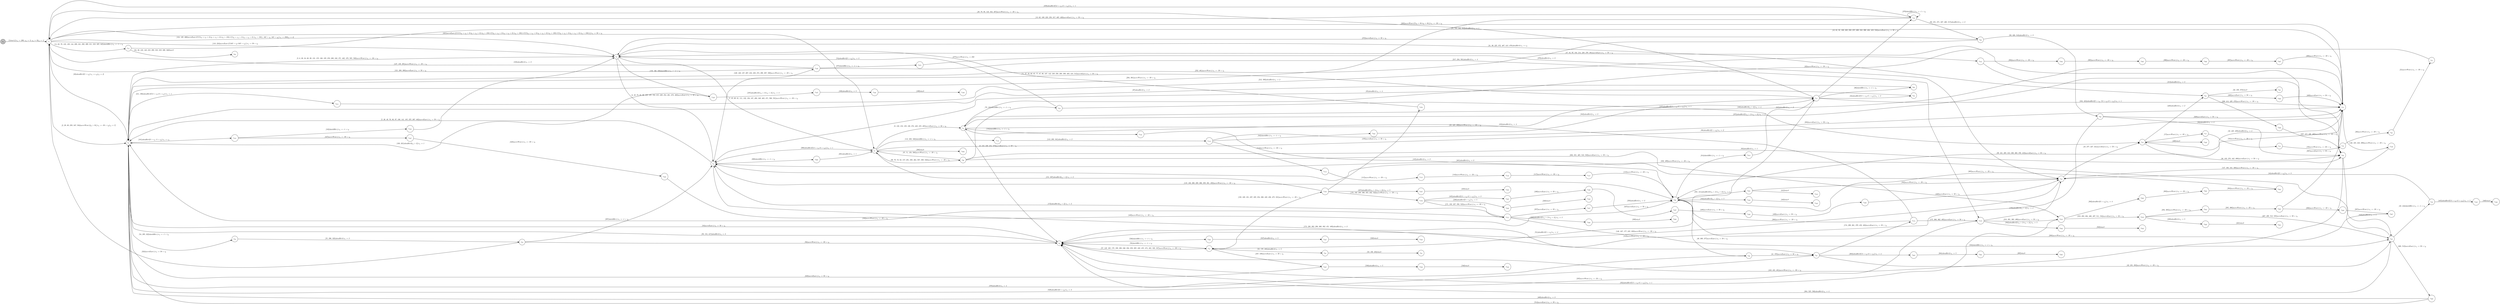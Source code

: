 digraph EFSM{
  graph [rankdir="LR", fontname="Latin Modern Math"];
  node [color="black", fillcolor="white", shape="circle", style="filled", fontname="Latin Modern Math"];
  edge [fontname="Latin Modern Math"];

  s0[fillcolor="gray", label=<s<sub>0</sub>>];
  s1[label=<s<sub>1</sub>>];
  s2[label=<s<sub>2</sub>>];
  s3[label=<s<sub>3</sub>>];
  s4[label=<s<sub>4</sub>>];
  s7[label=<s<sub>7</sub>>];
  s8[label=<s<sub>8</sub>>];
  s9[label=<s<sub>9</sub>>];
  s11[label=<s<sub>11</sub>>];
  s12[label=<s<sub>12</sub>>];
  s14[label=<s<sub>14</sub>>];
  s15[label=<s<sub>15</sub>>];
  s16[label=<s<sub>16</sub>>];
  s17[label=<s<sub>17</sub>>];
  s18[label=<s<sub>18</sub>>];
  s19[label=<s<sub>19</sub>>];
  s20[label=<s<sub>20</sub>>];
  s21[label=<s<sub>21</sub>>];
  s24[label=<s<sub>24</sub>>];
  s31[label=<s<sub>31</sub>>];
  s32[label=<s<sub>32</sub>>];
  s36[label=<s<sub>36</sub>>];
  s39[label=<s<sub>39</sub>>];
  s40[label=<s<sub>40</sub>>];
  s41[label=<s<sub>41</sub>>];
  s42[label=<s<sub>42</sub>>];
  s43[label=<s<sub>43</sub>>];
  s44[label=<s<sub>44</sub>>];
  s46[label=<s<sub>46</sub>>];
  s51[label=<s<sub>51</sub>>];
  s52[label=<s<sub>52</sub>>];
  s53[label=<s<sub>53</sub>>];
  s54[label=<s<sub>54</sub>>];
  s55[label=<s<sub>55</sub>>];
  s64[label=<s<sub>64</sub>>];
  s66[label=<s<sub>66</sub>>];
  s73[label=<s<sub>73</sub>>];
  s92[label=<s<sub>92</sub>>];
  s93[label=<s<sub>93</sub>>];
  s112[label=<s<sub>112</sub>>];
  s113[label=<s<sub>113</sub>>];
  s114[label=<s<sub>114</sub>>];
  s115[label=<s<sub>115</sub>>];
  s116[label=<s<sub>116</sub>>];
  s117[label=<s<sub>117</sub>>];
  s120[label=<s<sub>120</sub>>];
  s129[label=<s<sub>129</sub>>];
  s134[label=<s<sub>134</sub>>];
  s146[label=<s<sub>146</sub>>];
  s150[label=<s<sub>150</sub>>];
  s162[label=<s<sub>162</sub>>];
  s163[label=<s<sub>163</sub>>];
  s170[label=<s<sub>170</sub>>];
  s171[label=<s<sub>171</sub>>];
  s174[label=<s<sub>174</sub>>];
  s175[label=<s<sub>175</sub>>];
  s181[label=<s<sub>181</sub>>];
  s182[label=<s<sub>182</sub>>];
  s197[label=<s<sub>197</sub>>];
  s198[label=<s<sub>198</sub>>];
  s199[label=<s<sub>199</sub>>];
  s200[label=<s<sub>200</sub>>];
  s211[label=<s<sub>211</sub>>];
  s212[label=<s<sub>212</sub>>];
  s218[label=<s<sub>218</sub>>];
  s219[label=<s<sub>219</sub>>];
  s220[label=<s<sub>220</sub>>];
  s221[label=<s<sub>221</sub>>];
  s226[label=<s<sub>226</sub>>];
  s239[label=<s<sub>239</sub>>];
  s240[label=<s<sub>240</sub>>];
  s247[label=<s<sub>247</sub>>];
  s263[label=<s<sub>263</sub>>];
  s264[label=<s<sub>264</sub>>];
  s265[label=<s<sub>265</sub>>];
  s275[label=<s<sub>275</sub>>];
  s284[label=<s<sub>284</sub>>];
  s285[label=<s<sub>285</sub>>];
  s286[label=<s<sub>286</sub>>];
  s287[label=<s<sub>287</sub>>];
  s302[label=<s<sub>302</sub>>];
  s303[label=<s<sub>303</sub>>];
  s304[label=<s<sub>304</sub>>];
  s314[label=<s<sub>314</sub>>];
  s331[label=<s<sub>331</sub>>];
  s338[label=<s<sub>338</sub>>];
  s339[label=<s<sub>339</sub>>];
  s342[label=<s<sub>342</sub>>];
  s357[label=<s<sub>357</sub>>];
  s388[label=<s<sub>388</sub>>];
  s394[label=<s<sub>394</sub>>];
  s395[label=<s<sub>395</sub>>];
  s396[label=<s<sub>396</sub>>];
  s397[label=<s<sub>397</sub>>];
  s408[label=<s<sub>408</sub>>];
  s412[label=<s<sub>412</sub>>];
  s426[label=<s<sub>426</sub>>];
  s435[label=<s<sub>435</sub>>];
  s436[label=<s<sub>436</sub>>];
  s437[label=<s<sub>437</sub>>];
  s438[label=<s<sub>438</sub>>];
  s439[label=<s<sub>439</sub>>];
  s445[label=<s<sub>445</sub>>];
  s446[label=<s<sub>446</sub>>];
  s447[label=<s<sub>447</sub>>];
  s448[label=<s<sub>448</sub>>];
  s457[label=<s<sub>457</sub>>];
  s458[label=<s<sub>458</sub>>];
  s468[label=<s<sub>468</sub>>];
  s476[label=<s<sub>476</sub>>];
  s502[label=<s<sub>502</sub>>];
  s503[label=<s<sub>503</sub>>];
  s526[label=<s<sub>526</sub>>];
  s527[label=<s<sub>527</sub>>];
  s528[label=<s<sub>528</sub>>];
  s539[label=<s<sub>539</sub>>];
  s540[label=<s<sub>540</sub>>];

  s0->s1[label=<<i> [1]start:2/o<sub>1</sub> := 200, o<sub>2</sub> := 3, o<sub>3</sub> := 0&#91;r<sub>2</sub> := 1&#93;</i>>];
  s9->s2[label=<<i> [10]moveEast:1/o<sub>1</sub> := 50 + i<sub>0</sub></i>>];
  s14->s15[label=<<i> [15, 145, 242, 312]alienHit:0/o<sub>1</sub> := 1</i>>];
  s16->s17[label=<<i> [17]moveWest:1/o<sub>1</sub> := -50 + i<sub>0</sub></i>>];
  s17->s18[label=<<i> [18]moveWest:1/o<sub>1</sub> := -50 + i<sub>0</sub></i>>];
  s18->s19[label=<<i> [19]moveWest:1/o<sub>1</sub> := -50 + i<sub>0</sub></i>>];
  s19->s20[label=<<i> [20]moveWest:1/o<sub>1</sub> := -50 + i<sub>0</sub></i>>];
  s20->s21[label=<<i> [21]moveWest:1/o<sub>1</sub> := -50 + i<sub>0</sub></i>>];
  s21->s8[label=<<i> [22]moveWest:1/o<sub>1</sub> := -50 + i<sub>0</sub></i>>];
  s11->s24[label=<<i> [24]alienHit:0&#91;!(5 &gt; r<sub>2</sub>&or;5 &gt; r<sub>2</sub>)&#93;/o<sub>1</sub> := 3</i>>];
  s24->s4[label=<<i> [25]alienHit:0/o<sub>1</sub> := 4</i>>];
  s1->s2[label=<<i> [33]alienHit:0&#91;2 &gt; r<sub>2</sub>&#93;/o<sub>1</sub> := r<sub>2</sub>&#91;r<sub>2</sub> := 2&#93;</i>>];
  s7->s15[label=<<i> [38]alienHit:0&#91;3 &gt; r<sub>2</sub>&#93;/o<sub>1</sub> := 2</i>>];
  s40->s41[label=<<i> [41, 378]moveEast:1/o<sub>1</sub> := 50 + i<sub>0</sub></i>>];
  s42->s43[label=<<i> [43, 444]shieldHit:1/o<sub>1</sub> := -1 + i<sub>0</sub></i>>];
  s43->s44[label=<<i> [44]alienHit:0&#91;3 &gt; r<sub>2</sub>&#93;/o<sub>1</sub> := 3</i>>];
  s11->s51[label=<<i> [51]alienHit:0&#91;3 &gt; r<sub>2</sub>&#93;/o<sub>1</sub> := 4</i>>];
  s51->s52[label=<<i> [52, 179, 483]alienHit:0/o<sub>1</sub> := 5</i>>];
  s52->s53[label=<<i> [53, 180, 484]win:0</i>>];
  s55->s9[label=<<i> [56]moveWest:1/o<sub>1</sub> := -50 + i<sub>0</sub></i>>];
  s51->s9[label=<<i> [58]shieldHit:1/o<sub>1</sub> := -1 + i<sub>0</sub></i>>];
  s11->s66[label=<<i> [66]shieldHit:1/o<sub>1</sub> := -1 + i<sub>0</sub></i>>];
  s66->s2[label=<<i> [67]alienHit:0/o<sub>1</sub> := 2</i>>];
  s36->s7[label=<<i> [37, 71, 158, 508]moveWest:1/o<sub>1</sub> := -50 + i<sub>0</sub></i>>];
  s36->s73[label=<<i> [73, 101]shieldHit:1/o<sub>1</sub> := -1 + i<sub>0</sub></i>>];
  s73->s3[label=<<i> [74]alienHit:0&#91;3 &gt; r<sub>2</sub>&#93;/o<sub>1</sub> := 3</i>>];
  s36->s46[label=<<i> [83]alienHit:0/o<sub>1</sub> := 1</i>>];
  s93->s46[label=<<i> [94]alienHit:0/o<sub>1</sub> := 4</i>>];
  s31->s32[label=<<i> [32, 100, 373]win:0</i>>];
  s73->s16[label=<<i> [102]alienHit:0&#91;!(3 &gt; r<sub>2</sub>&or;3 &gt; r<sub>2</sub>)&#93;/o<sub>1</sub> := 1</i>>];
  s1->s3[label=<<i> [110, 224]moveEast:1&#91;!(345 &gt; i<sub>0</sub>&or;345 &gt; i<sub>0</sub>)&#93;/o<sub>1</sub> := 50 + i<sub>0</sub></i>>];
  s113->s114[label=<<i> [114]moveWest:1/o<sub>1</sub> := -50 + i<sub>0</sub></i>>];
  s114->s115[label=<<i> [115]moveWest:1/o<sub>1</sub> := -50 + i<sub>0</sub></i>>];
  s115->s116[label=<<i> [116]moveWest:1/o<sub>1</sub> := -50 + i<sub>0</sub></i>>];
  s116->s117[label=<<i> [117]moveWest:1/o<sub>1</sub> := -50 + i<sub>0</sub></i>>];
  s117->s39[label=<<i> [118]moveWest:1/o<sub>1</sub> := -50 + i<sub>0</sub></i>>];
  s1->s3[label=<<i> [124, 128, 406]moveEast:1&#91;!(!(!(i<sub>0</sub> + r<sub>2</sub> &gt; 0&or;i<sub>0</sub> + r<sub>2</sub> &gt; 0)&or;i<sub>0</sub> &gt; 150)&or;!(!(i<sub>0</sub> + r<sub>2</sub> &gt; 0&or;i<sub>0</sub> + r<sub>2</sub> &gt; 0)&or;i<sub>0</sub> &gt; 150)), 345 &gt; i<sub>0</sub>, 345 &gt; i<sub>0</sub>&#93;/o<sub>1</sub> := 250&#91;r<sub>2</sub> := 4&#93;</i>>];
  s129->s2[label=<<i> [130, 321]alienHit:0&#91;r<sub>2</sub> &gt; 3&#93;/o<sub>1</sub> := 1</i>>];
  s8->s134[label=<<i> [134]shieldHit:1/o<sub>1</sub> := -1 + i<sub>0</sub></i>>];
  s134->s39[label=<<i> [135]alienHit:0/o<sub>1</sub> := 2</i>>];
  s120->s1[label=<<i> [127, 138, 291]moveWest:1/o<sub>1</sub> := -50 + i<sub>0</sub></i>>];
  s150->s7[label=<<i> [151, 387]alienHit:0&#91;r<sub>2</sub> &gt; 2&#93;/o<sub>1</sub> := 2</i>>];
  s7->s8[label=<<i> [8, 133, 152, 159, 188, 374, 422, 472, 485]moveEast:1/o<sub>1</sub> := 50 + i<sub>0</sub></i>>];
  s8->s9[label=<<i> [9, 153, 189, 454, 473]moveEast:1/o<sub>1</sub> := 50 + i<sub>0</sub></i>>];
  s9->s2[label=<<i> [59, 154, 417]alienHit:0/o<sub>1</sub> := 3</i>>];
  s8->s15[label=<<i> [160]alienHit:0&#91;r<sub>2</sub> &gt; 2&#93;/o<sub>1</sub> := 4</i>>];
  s39->s162[label=<<i> [162]alienHit:0&#91;r<sub>2</sub> &gt; 2&#93;/o<sub>1</sub> := 5</i>>];
  s162->s163[label=<<i> [163]win:0</i>>];
  s11->s15[label=<<i> [164, 424]alienHit:0&#91;5 &gt; r<sub>2</sub>, !(3 &gt; r<sub>2</sub>&or;3 &gt; r<sub>2</sub>)&#93;/o<sub>1</sub> := 1</i>>];
  s15->s146[label=<<i> [146, 165, 243, 399]moveWest:1/o<sub>1</sub> := -50 + i<sub>0</sub></i>>];
  s146->s44[label=<<i> [147, 166, 244, 400]moveWest:1/o<sub>1</sub> := -50 + i<sub>0</sub></i>>];
  s44->s9[label=<<i> [148, 167, 177, 245, 333]moveWest:1/o<sub>1</sub> := -50 + i<sub>0</sub></i>>];
  s171->s4[label=<<i> [172]alienHit:0&#91;r<sub>2</sub> &gt; 2&#93;/o<sub>1</sub> := 2</i>>];
  s175->s44[label=<<i> [176]alienHit:0&#91;r<sub>2</sub> &gt; 2&#93;/o<sub>1</sub> := 4</i>>];
  s2->s181[label=<<i> [181]alienHit:0&#91;3 &gt; r<sub>2</sub>, 3 &gt; r<sub>2</sub>&#93;/o<sub>1</sub> := r<sub>2</sub></i>>];
  s181->s182[label=<<i> [182]shieldHit:1/o<sub>1</sub> := -1 + i<sub>0</sub></i>>];
  s182->s3[label=<<i> [183]alienHit:0/o<sub>1</sub> := 3</i>>];
  s171->s2[label=<<i> [194]moveWest:1/o<sub>1</sub> := -50 + i<sub>0</sub></i>>];
  s129->s197[label=<<i> [197]alienHit:0&#91;!(r<sub>2</sub> &gt; 3&or;r<sub>2</sub> &gt; 3)&#93;/o<sub>1</sub> := 4</i>>];
  s197->s198[label=<<i> [198]alienHit:0/o<sub>1</sub> := 5</i>>];
  s198->s199[label=<<i> [199]win:0</i>>];
  s4->s200[label=<<i> [200]shieldHit:1/o<sub>1</sub> := -1 + i<sub>0</sub></i>>];
  s200->s7[label=<<i> [201]alienHit:0/o<sub>1</sub> := 1</i>>];
  s113->s15[label=<<i> [204]moveEast:1/o<sub>1</sub> := 50 + i<sub>0</sub></i>>];
  s120->s1[label=<<i> [121, 208, 308]moveEast:1/o<sub>1</sub> := 50 + i<sub>0</sub></i>>];
  s2->s211[label=<<i> [211, 392]alienHit:0&#91;!(3 &gt; r<sub>2</sub>&or;3 &gt; r<sub>2</sub>)&#93;/o<sub>1</sub> := 1</i>>];
  s211->s212[label=<<i> [212, 393]alienHit:0/o<sub>1</sub> := 2</i>>];
  s212->s46[label=<<i> [213]alienHit:0/o<sub>1</sub> := 3</i>>];
  s46->s3[label=<<i> [47, 84, 95, 104, 214, 228, 279, 491]moveEast:1/o<sub>1</sub> := 50 + i<sub>0</sub></i>>];
  s175->s218[label=<<i> [218, 301, 363, 496]moveEast:1/o<sub>1</sub> := 50 + i<sub>0</sub></i>>];
  s218->s219[label=<<i> [219, 283, 364, 466, 497, 511, 534]moveEast:1/o<sub>1</sub> := 50 + i<sub>0</sub></i>>];
  s219->s220[label=<<i> [220]alienHit:0/o<sub>1</sub> := 5</i>>];
  s220->s221[label=<<i> [221]win:0</i>>];
  s41->s42[label=<<i> [42, 231, 383]moveWest:1/o<sub>1</sub> := -50 + i<sub>0</sub></i>>];
  s42->s4[label=<<i> [232, 499]moveWest:1/o<sub>1</sub> := -50 + i<sub>0</sub></i>>];
  s120->s175[label=<<i> [217, 234, 501]alienHit:0/o<sub>1</sub> := 4</i>>];
  s175->s9[label=<<i> [235]moveWest:1/o<sub>1</sub> := -50 + i<sub>0</sub></i>>];
  s170->s239[label=<<i> [239]alienHit:0&#91;3 &gt; r<sub>2</sub>&#93;/o<sub>1</sub> := 5</i>>];
  s239->s240[label=<<i> [240]win:0</i>>];
  s51->s247[label=<<i> [247, 538]moveEast:1/o<sub>1</sub> := 50 + i<sub>0</sub></i>>];
  s247->s2[label=<<i> [248]moveEast:1/o<sub>1</sub> := 50 + i<sub>0</sub></i>>];
  s92->s2[label=<<i> [252, 461]moveWest:1/o<sub>1</sub> := -50 + i<sub>0</sub></i>>];
  s1->s2[label=<<i> [2, 29, 89, 259, 347, 504]moveWest:1&#91;i<sub>0</sub> &gt; 91&#93;/o<sub>1</sub> := -50 + i<sub>0</sub>&#91;r<sub>2</sub> := 5&#93;</i>>];
  s41->s263[label=<<i> [263]alienHit:0&#91;!(3 &gt; r<sub>2</sub>&or;3 &gt; r<sub>2</sub>)&#93;/o<sub>1</sub> := 4</i>>];
  s263->s264[label=<<i> [264]alienHit:0/o<sub>1</sub> := 5</i>>];
  s264->s265[label=<<i> [265]win:0</i>>];
  s7->s4[label=<<i> [266]alienHit:0&#91;!(3 &gt; r<sub>2</sub>&or;3 &gt; r<sub>2</sub>)&#93;/o<sub>1</sub> := 1</i>>];
  s4->s2[label=<<i> [5, 26, 49, 76, 86, 97, 106, 141, 185, 255, 267, 402]moveEast:1/o<sub>1</sub> := 50 + i<sub>0</sub></i>>];
  s12->s12[label=<<i> [270]shieldHit:1/o<sub>1</sub> := -1 + i<sub>0</sub></i>>];
  s12->s92[label=<<i> [92, 251, 271, 327, 460, 517]alienHit:0/o<sub>1</sub> := 2</i>>];
  s92->s3[label=<<i> [272]moveEast:1/o<sub>1</sub> := 50 + i<sub>0</sub></i>>];
  s3->s4[label=<<i> [4, 48, 75, 85, 96, 105, 125, 184, 215, 229, 254, 261, 273, 492]moveEast:1/o<sub>1</sub> := 50 + i<sub>0</sub></i>>];
  s120->s275[label=<<i> [275]shieldHit:1/o<sub>1</sub> := -1 + i<sub>0</sub></i>>];
  s275->s44[label=<<i> [276]alienHit:0/o<sub>1</sub> := 3</i>>];
  s44->s16[label=<<i> [45, 277, 427, 441]moveEast:1/o<sub>1</sub> := 50 + i<sub>0</sub></i>>];
  s16->s46[label=<<i> [46, 103, 278, 442, 490]moveEast:1/o<sub>1</sub> := 50 + i<sub>0</sub></i>>];
  s36->s218[label=<<i> [282, 351, 465, 510, 533]moveEast:1/o<sub>1</sub> := 50 + i<sub>0</sub></i>>];
  s219->s284[label=<<i> [284, 365]moveWest:1/o<sub>1</sub> := -50 + i<sub>0</sub></i>>];
  s284->s285[label=<<i> [285, 366]moveWest:1/o<sub>1</sub> := -50 + i<sub>0</sub></i>>];
  s285->s286[label=<<i> [286]moveWest:1/o<sub>1</sub> := -50 + i<sub>0</sub></i>>];
  s286->s287[label=<<i> [287]moveWest:1/o<sub>1</sub> := -50 + i<sub>0</sub></i>>];
  s287->s39[label=<<i> [288]moveWest:1/o<sub>1</sub> := -50 + i<sub>0</sub></i>>];
  s12->s2[label=<<i> [294, 391]moveWest:1/o<sub>1</sub> := -50 + i<sub>0</sub></i>>];
  s2->s54[label=<<i> [54, 295, 322]shieldHit:1/o<sub>1</sub> := -1 + i<sub>0</sub></i>>];
  s54->s55[label=<<i> [55, 296, 323]alienHit:0/o<sub>1</sub> := 2</i>>];
  s55->s4[label=<<i> [297]shieldHit:1/o<sub>1</sub> := -1 + i<sub>0</sub></i>>];
  s174->s175[label=<<i> [175, 300, 362, 495]moveEast:1/o<sub>1</sub> := 50 + i<sub>0</sub></i>>];
  s218->s302[label=<<i> [302]alienHit:0&#91;3 &gt; r<sub>2</sub>&#93;/o<sub>1</sub> := 4</i>>];
  s302->s303[label=<<i> [303]moveWest:1/o<sub>1</sub> := -50 + i<sub>0</sub></i>>];
  s303->s304[label=<<i> [304]moveWest:1/o<sub>1</sub> := -50 + i<sub>0</sub></i>>];
  s304->s39[label=<<i> [305]moveWest:1/o<sub>1</sub> := -50 + i<sub>0</sub></i>>];
  s4->s120[label=<<i> [120, 126, 137, 207, 216, 233, 274, 290, 307, 500]moveWest:1/o<sub>1</sub> := -50 + i<sub>0</sub></i>>];
  s39->s314[label=<<i> [314]shieldHit:1/o<sub>1</sub> := -1 + i<sub>0</sub></i>>];
  s314->s11[label=<<i> [315]alienHit:0/o<sub>1</sub> := 2</i>>];
  s12->s1[label=<<i> [13, 62, 109, 223, 258, 317, 405, 420]moveEast:1/o<sub>1</sub> := 50 + i<sub>0</sub></i>>];
  s3->s129[label=<<i> [129, 196, 320]shieldHit:1/o<sub>1</sub> := -1 + i<sub>0</sub></i>>];
  s55->s1[label=<<i> [324]moveEast:1/o<sub>1</sub> := 50 + i<sub>0</sub></i>>];
  s1->s14[label=<<i> [14, 63, 79, 122, 139, 144, 209, 241, 292, 309, 311, 318, 325, 345]shieldHit:1/o<sub>1</sub> := -1 + i<sub>0</sub></i>>];
  s14->s64[label=<<i> [64, 80, 123, 140, 210, 293, 310, 319, 326, 346]lose:0</i>>];
  s92->s93[label=<<i> [93, 328, 518]alienHit:0/o<sub>1</sub> := 3</i>>];
  s93->s15[label=<<i> [329]moveEast:1/o<sub>1</sub> := 50 + i<sub>0</sub></i>>];
  s39->s331[label=<<i> [331, 411]alienHit:0&#91;!(r<sub>2</sub> &gt; 2&or;r<sub>2</sub> &gt; 2)&#93;/o<sub>1</sub> := 4</i>>];
  s331->s44[label=<<i> [332]moveWest:1/o<sub>1</sub> := -50 + i<sub>0</sub></i>>];
  s171->s338[label=<<i> [338]alienHit:0&#91;!(r<sub>2</sub> &gt; 2&or;r<sub>2</sub> &gt; 2)&#93;/o<sub>1</sub> := 5</i>>];
  s338->s339[label=<<i> [339]win:0</i>>];
  s7->s112[label=<<i> [112, 202, 340]shieldHit:1/o<sub>1</sub> := -1 + i<sub>0</sub></i>>];
  s112->s113[label=<<i> [113, 203, 341]alienHit:0/o<sub>1</sub> := 2</i>>];
  s113->s342[label=<<i> [342]shieldHit:1/o<sub>1</sub> := -1 + i<sub>0</sub></i>>];
  s342->s11[label=<<i> [343]alienHit:0/o<sub>1</sub> := 3</i>>];
  s218->s9[label=<<i> [352]alienHit:0&#91;!(3 &gt; r<sub>2</sub>&or;3 &gt; r<sub>2</sub>)&#93;/o<sub>1</sub> := 1</i>>];
  s170->s171[label=<<i> [171, 193, 337, 356, 523]moveWest:1/o<sub>1</sub> := -50 + i<sub>0</sub></i>>];
  s171->s357[label=<<i> [357]moveEast:1/o<sub>1</sub> := 50 + i<sub>0</sub></i>>];
  s357->s39[label=<<i> [358]alienHit:0/o<sub>1</sub> := 2</i>>];
  s285->s15[label=<<i> [367]moveEast:1/o<sub>1</sub> := 50 + i<sub>0</sub></i>>];
  s39->s40[label=<<i> [40, 369, 377]moveEast:1/o<sub>1</sub> := 50 + i<sub>0</sub></i>>];
  s40->s2[label=<<i> [370]alienHit:0/o<sub>1</sub> := 4</i>>];
  s8->s15[label=<<i> [375]alienHit:0&#91;!(r<sub>2</sub> &gt; 2&or;r<sub>2</sub> &gt; 2)&#93;/o<sub>1</sub> := 2</i>>];
  s15->s39[label=<<i> [39, 161, 205, 313, 330, 368, 376, 410]moveEast:1/o<sub>1</sub> := 50 + i<sub>0</sub></i>>];
  s174->s39[label=<<i> [380]moveWest:1/o<sub>1</sub> := -50 + i<sub>0</sub></i>>];
  s39->s4[label=<<i> [119, 136, 206, 289, 306, 359, 381, 450]moveWest:1/o<sub>1</sub> := -50 + i<sub>0</sub></i>>];
  s4->s41[label=<<i> [173, 230, 262, 298, 360, 382, 451, 493]alienHit:0/o<sub>1</sub> := 3</i>>];
  s7->s388[label=<<i> [388]win:0</i>>];
  s212->s394[label=<<i> [394]moveWest:1/o<sub>1</sub> := -50 + i<sub>0</sub></i>>];
  s394->s395[label=<<i> [395]moveWest:1/o<sub>1</sub> := -50 + i<sub>0</sub></i>>];
  s395->s396[label=<<i> [396]moveWest:1/o<sub>1</sub> := -50 + i<sub>0</sub></i>>];
  s396->s397[label=<<i> [397]moveWest:1/o<sub>1</sub> := -50 + i<sub>0</sub></i>>];
  s397->s15[label=<<i> [398]moveWest:1/o<sub>1</sub> := -50 + i<sub>0</sub></i>>];
  s44->s4[label=<<i> [401]alienHit:0/o<sub>1</sub> := 3</i>>];
  s3->s31[label=<<i> [31, 99, 225, 372, 407, 413, 478]alienHit:0/o<sub>1</sub> := r<sub>2</sub></i>>];
  s31->s408[label=<<i> [408]moveEast:1/o<sub>1</sub> := 50 + i<sub>0</sub></i>>];
  s408->s15[label=<<i> [409]moveEast:1/o<sub>1</sub> := 50 + i<sub>0</sub></i>>];
  s331->s412[label=<<i> [412]win:0</i>>];
  s2->s11[label=<<i> [11, 27, 50, 60, 65, 77, 87, 90, 107, 142, 249, 256, 268, 389, 403, 418, 515]moveEast:1/o<sub>1</sub> := 50 + i<sub>0</sub></i>>];
  s1->s7[label=<<i> [421]moveEast:1&#91;!(!(!(!(i<sub>0</sub> + r<sub>2</sub> &gt; 0&or;i<sub>0</sub> + r<sub>2</sub> &gt; 0)&or;i<sub>0</sub> &gt; 150)&or;!(!(i<sub>0</sub> + r<sub>2</sub> &gt; 0&or;i<sub>0</sub> + r<sub>2</sub> &gt; 0)&or;i<sub>0</sub> &gt; 150))&or;!(!(!(i<sub>0</sub> + r<sub>2</sub> &gt; 0&or;i<sub>0</sub> + r<sub>2</sub> &gt; 0)&or;i<sub>0</sub> &gt; 150)&or;!(!(i<sub>0</sub> + r<sub>2</sub> &gt; 0&or;i<sub>0</sub> + r<sub>2</sub> &gt; 0)&or;i<sub>0</sub> &gt; 150)))&#93;/o<sub>1</sub> := 50 + i<sub>0</sub></i>>];
  s15->s16[label=<<i> [16, 425, 489]alienHit:0/o<sub>1</sub> := 2</i>>];
  s16->s426[label=<<i> [426]win:0</i>>];
  s16->s31[label=<<i> [428]alienHit:0/o<sub>1</sub> := 2</i>>];
  s51->s150[label=<<i> [150, 169, 191, 237, 335, 354, 386, 433, 456, 475, 521]moveWest:1/o<sub>1</sub> := -50 + i<sub>0</sub></i>>];
  s150->s170[label=<<i> [170, 192, 238, 336, 355, 434, 522]moveWest:1/o<sub>1</sub> := -50 + i<sub>0</sub></i>>];
  s170->s435[label=<<i> [435]alienHit:0&#91;!(3 &gt; r<sub>2</sub>&or;3 &gt; r<sub>2</sub>)&#93;/o<sub>1</sub> := 3</i>>];
  s435->s436[label=<<i> [436]moveEast:1/o<sub>1</sub> := 50 + i<sub>0</sub></i>>];
  s436->s437[label=<<i> [437]moveEast:1/o<sub>1</sub> := 50 + i<sub>0</sub></i>>];
  s437->s438[label=<<i> [438]moveEast:1/o<sub>1</sub> := 50 + i<sub>0</sub></i>>];
  s438->s439[label=<<i> [439]moveEast:1/o<sub>1</sub> := 50 + i<sub>0</sub></i>>];
  s439->s44[label=<<i> [440]moveEast:1/o<sub>1</sub> := 50 + i<sub>0</sub></i>>];
  s46->s42[label=<<i> [443]alienHit:0/o<sub>1</sub> := 4</i>>];
  s43->s445[label=<<i> [445]alienHit:0&#91;!(3 &gt; r<sub>2</sub>&or;3 &gt; r<sub>2</sub>)&#93;/o<sub>1</sub> := 5</i>>];
  s445->s446[label=<<i> [446]win:0</i>>];
  s181->s447[label=<<i> [447]moveWest:1/o<sub>1</sub> := -50 + i<sub>0</sub></i>>];
  s447->s448[label=<<i> [448]moveWest:1/o<sub>1</sub> := -50 + i<sub>0</sub></i>>];
  s448->s39[label=<<i> [449]moveWest:1/o<sub>1</sub> := -50 + i<sub>0</sub></i>>];
  s41->s174[label=<<i> [174, 299, 361, 379, 452, 494]moveEast:1/o<sub>1</sub> := 50 + i<sub>0</sub></i>>];
  s174->s8[label=<<i> [453]alienHit:0/o<sub>1</sub> := 4</i>>];
  s150->s457[label=<<i> [457]alienHit:0&#91;!(r<sub>2</sub> &gt; 2&or;r<sub>2</sub> &gt; 2)&#93;/o<sub>1</sub> := 5</i>>];
  s457->s458[label=<<i> [458]win:0</i>>];
  s1->s12[label=<<i> [459]alienHit:0&#91;!(2 &gt; r<sub>2</sub>&or;2 &gt; r<sub>2</sub>)&#93;/o<sub>1</sub> := 1</i>>];
  s42->s468[label=<<i> [468, 513]moveEast:1/o<sub>1</sub> := 50 + i<sub>0</sub></i>>];
  s468->s2[label=<<i> [469]alienHit:0/o<sub>1</sub> := 3</i>>];
  s2->s3[label=<<i> [3, 6, 30, 34, 68, 98, 131, 155, 186, 195, 253, 260, 348, 371, 462, 470, 505, 530]moveWest:1/o<sub>1</sub> := -50 + i<sub>0</sub></i>>];
  s150->s476[label=<<i> [476]moveEast:1/o<sub>1</sub> := 50 + i<sub>0</sub></i>>];
  s476->s3[label=<<i> [477]moveWest:1/o<sub>1</sub> := 250</i>>];
  s31->s226[label=<<i> [226, 414, 429, 479]moveWest:1/o<sub>1</sub> := -50 + i<sub>0</sub></i>>];
  s226->s46[label=<<i> [227, 415, 430, 480]moveWest:1/o<sub>1</sub> := -50 + i<sub>0</sub></i>>];
  s46->s9[label=<<i> [416, 431, 481]moveWest:1/o<sub>1</sub> := -50 + i<sub>0</sub></i>>];
  s8->s11[label=<<i> [23, 423, 486]moveWest:1/o<sub>1</sub> := -50 + i<sub>0</sub></i>>];
  s11->s1[label=<<i> [28, 78, 88, 143, 344, 487]moveWest:1/o<sub>1</sub> := -50 + i<sub>0</sub></i>>];
  s1->s15[label=<<i> [488]moveWest:1&#91;!(i<sub>0</sub> &gt; 91&or;i<sub>0</sub> &gt; 91)&#93;/o<sub>1</sub> := -50 + i<sub>0</sub></i>>];
  s175->s502[label=<<i> [502]alienHit:0&#91;!(r<sub>2</sub> &gt; 2&or;r<sub>2</sub> &gt; 2)&#93;/o<sub>1</sub> := 5</i>>];
  s502->s503[label=<<i> [503]win:0</i>>];
  s468->s2[label=<<i> [514]moveEast:1/o<sub>1</sub> := 50 + i<sub>0</sub></i>>];
  s11->s12[label=<<i> [12, 61, 91, 108, 222, 250, 257, 269, 316, 390, 404, 419, 516]moveEast:1/o<sub>1</sub> := 50 + i<sub>0</sub></i>>];
  s93->s9[label=<<i> [519]moveWest:1/o<sub>1</sub> := -50 + i<sub>0</sub></i>>];
  s9->s51[label=<<i> [57, 149, 168, 178, 190, 236, 246, 334, 353, 385, 432, 455, 474, 482, 520, 537]moveWest:1/o<sub>1</sub> := -50 + i<sub>0</sub></i>>];
  s171->s42[label=<<i> [524]shieldHit:1/o<sub>1</sub> := -1 + i<sub>0</sub></i>>];
  s9->s526[label=<<i> [526]shieldHit:1/o<sub>1</sub> := -1 + i<sub>0</sub></i>>];
  s526->s527[label=<<i> [527]alienHit:0/o<sub>1</sub> := 5</i>>];
  s527->s528[label=<<i> [528]win:0</i>>];
  s41->s2[label=<<i> [529]alienHit:0&#91;3 &gt; r<sub>2</sub>&#93;/o<sub>1</sub> := 3</i>>];
  s3->s7[label=<<i> [7, 35, 69, 81, 111, 132, 156, 187, 280, 349, 463, 471, 506, 531]moveWest:1/o<sub>1</sub> := -50 + i<sub>0</sub></i>>];
  s7->s36[label=<<i> [36, 70, 72, 82, 157, 281, 350, 464, 507, 509, 532]moveWest:1/o<sub>1</sub> := -50 + i<sub>0</sub></i>>];
  s219->s42[label=<<i> [467, 498, 512, 535]moveEast:1/o<sub>1</sub> := 50 + i<sub>0</sub></i>>];
  s42->s9[label=<<i> [384, 525, 536]alienHit:0/o<sub>1</sub> := 4</i>>];
  s247->s539[label=<<i> [539]alienHit:0/o<sub>1</sub> := 5</i>>];
  s539->s540[label=<<i> [540]win:0</i>>];
}